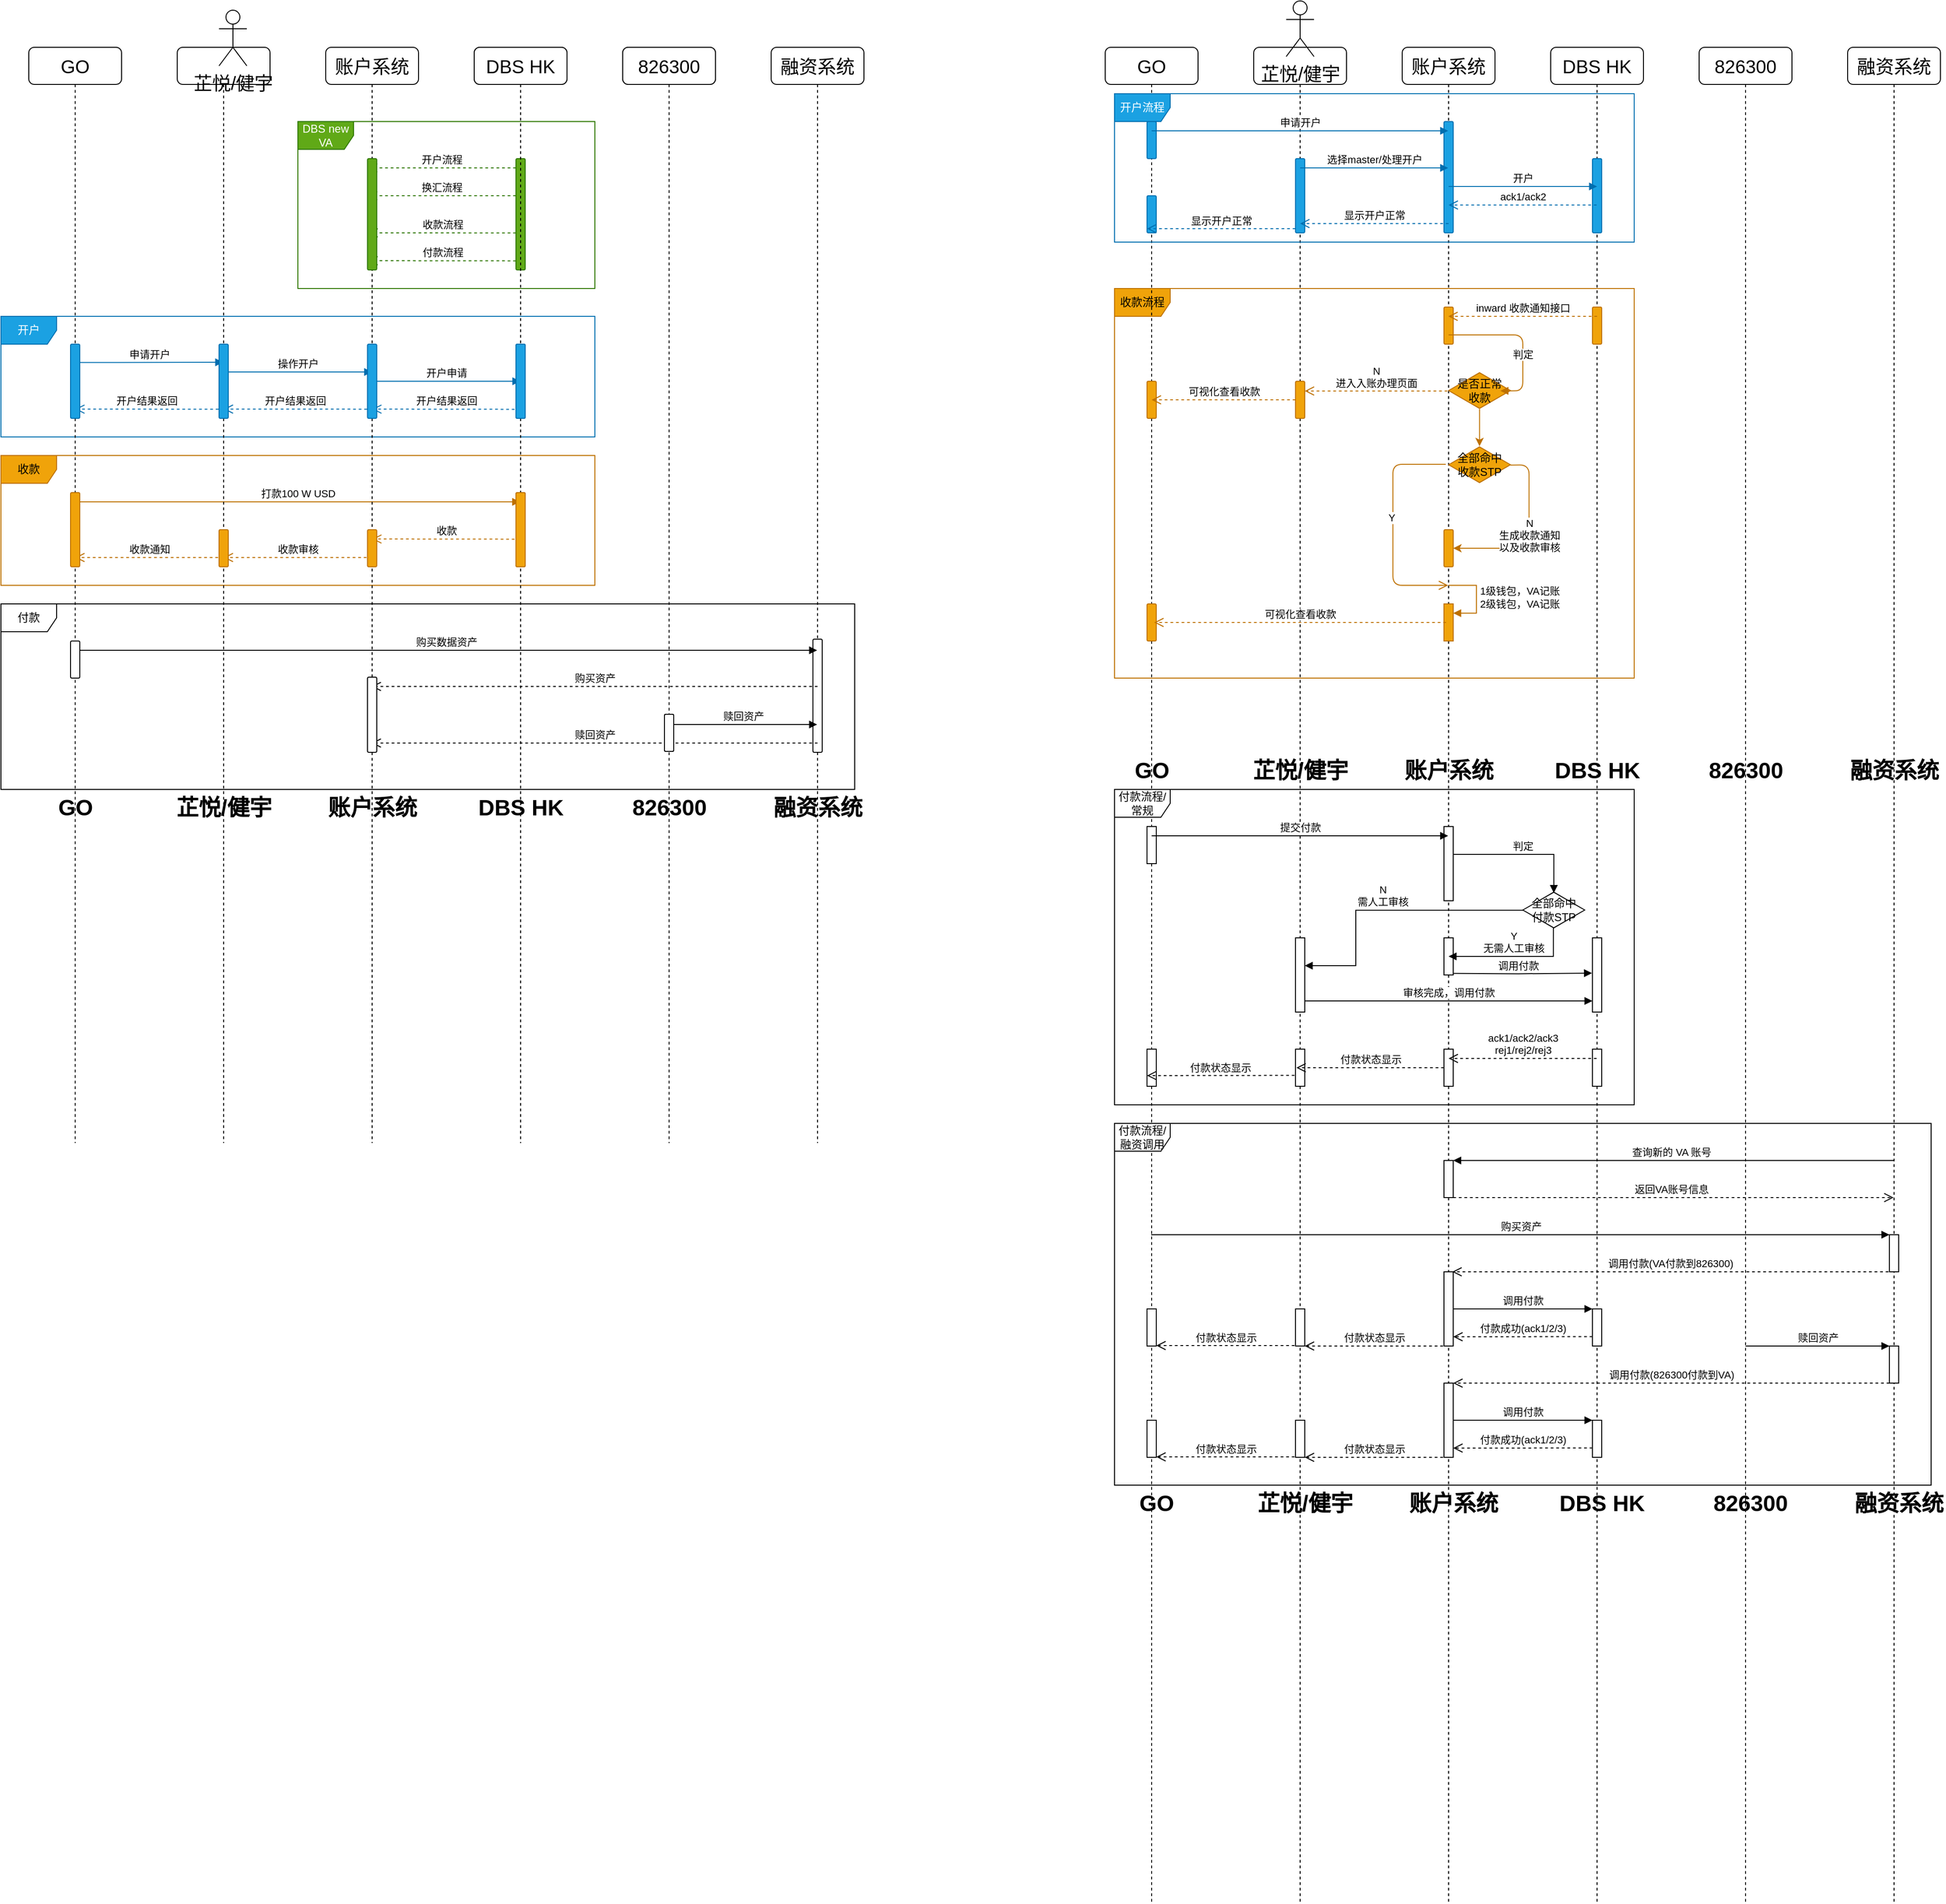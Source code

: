 <mxfile version="21.3.2" type="github">
  <diagram name="Page-1" id="2YBvvXClWsGukQMizWep">
    <mxGraphModel dx="1674" dy="808" grid="1" gridSize="10" guides="1" tooltips="1" connect="1" arrows="1" fold="1" page="1" pageScale="1" pageWidth="850" pageHeight="1100" math="0" shadow="0">
      <root>
        <mxCell id="0" />
        <mxCell id="1" parent="0" />
        <mxCell id="XJ6F1k_8K6ic9RC7Fvcj-152" value="收款流程" style="shape=umlFrame;whiteSpace=wrap;html=1;pointerEvents=0;rounded=1;fillColor=#f0a30a;fontColor=#000000;strokeColor=#BD7000;" parent="1" vertex="1">
          <mxGeometry x="1280" y="340" width="560" height="420" as="geometry" />
        </mxCell>
        <mxCell id="iCU8PE95by6Qg0S7l5G6-96" value="826300" style="shape=umlLifeline;perimeter=lifelinePerimeter;whiteSpace=wrap;html=1;container=1;dropTarget=0;collapsible=0;recursiveResize=0;outlineConnect=0;portConstraint=eastwest;newEdgeStyle={&quot;edgeStyle&quot;:&quot;elbowEdgeStyle&quot;,&quot;elbow&quot;:&quot;vertical&quot;,&quot;curved&quot;:0,&quot;rounded&quot;:0};fontSize=20;rounded=1;" parent="1" vertex="1">
          <mxGeometry x="750" y="80" width="100" height="1181.1" as="geometry" />
        </mxCell>
        <mxCell id="iCU8PE95by6Qg0S7l5G6-97" value="" style="html=1;points=[];perimeter=orthogonalPerimeter;outlineConnect=0;targetShapes=umlLifeline;portConstraint=eastwest;newEdgeStyle={&quot;edgeStyle&quot;:&quot;elbowEdgeStyle&quot;,&quot;elbow&quot;:&quot;vertical&quot;,&quot;curved&quot;:0,&quot;rounded&quot;:0};rounded=1;" parent="iCU8PE95by6Qg0S7l5G6-96" vertex="1">
          <mxGeometry x="45" y="719" width="10" height="40" as="geometry" />
        </mxCell>
        <mxCell id="iCU8PE95by6Qg0S7l5G6-9" value="DBS new VA" style="shape=umlFrame;whiteSpace=wrap;html=1;pointerEvents=0;fillColor=#60a917;strokeColor=#2D7600;fontColor=#ffffff;rounded=1;" parent="1" vertex="1">
          <mxGeometry x="400" y="160" width="320" height="180" as="geometry" />
        </mxCell>
        <mxCell id="iCU8PE95by6Qg0S7l5G6-10" value="" style="html=1;points=[];perimeter=orthogonalPerimeter;outlineConnect=0;targetShapes=umlLifeline;portConstraint=eastwest;newEdgeStyle={&quot;edgeStyle&quot;:&quot;elbowEdgeStyle&quot;,&quot;elbow&quot;:&quot;vertical&quot;,&quot;curved&quot;:0,&quot;rounded&quot;:0};fillColor=#60a917;strokeColor=#2D7600;fontColor=#ffffff;rounded=1;" parent="1" vertex="1">
          <mxGeometry x="635" y="200" width="10" height="120" as="geometry" />
        </mxCell>
        <mxCell id="iCU8PE95by6Qg0S7l5G6-12" value="开户流程" style="html=1;verticalAlign=bottom;endArrow=open;dashed=1;endSize=8;edgeStyle=elbowEdgeStyle;elbow=vertical;curved=0;rounded=1;fillColor=#60a917;strokeColor=#2D7600;" parent="1" edge="1">
          <mxGeometry x="0.003" relative="1" as="geometry">
            <mxPoint x="635.0" y="210.005" as="sourcePoint" />
            <mxPoint x="475.5" y="210.1" as="targetPoint" />
            <mxPoint as="offset" />
          </mxGeometry>
        </mxCell>
        <mxCell id="iCU8PE95by6Qg0S7l5G6-13" value="收款流程" style="html=1;verticalAlign=bottom;endArrow=open;dashed=1;endSize=8;edgeStyle=elbowEdgeStyle;elbow=vertical;curved=0;rounded=1;fillColor=#60a917;strokeColor=#2D7600;" parent="1" edge="1">
          <mxGeometry x="-0.002" relative="1" as="geometry">
            <mxPoint x="635" y="280.1" as="sourcePoint" />
            <mxPoint x="476" y="280.1" as="targetPoint" />
            <mxPoint as="offset" />
          </mxGeometry>
        </mxCell>
        <mxCell id="iCU8PE95by6Qg0S7l5G6-14" value="付款流程" style="html=1;verticalAlign=bottom;endArrow=open;dashed=1;endSize=8;edgeStyle=elbowEdgeStyle;elbow=vertical;curved=0;rounded=1;fillColor=#60a917;strokeColor=#2D7600;" parent="1" edge="1">
          <mxGeometry x="-0.002" relative="1" as="geometry">
            <mxPoint x="635" y="310.2" as="sourcePoint" />
            <mxPoint x="476" y="310.2" as="targetPoint" />
            <mxPoint as="offset" />
          </mxGeometry>
        </mxCell>
        <mxCell id="iCU8PE95by6Qg0S7l5G6-16" value="换汇流程" style="html=1;verticalAlign=bottom;endArrow=open;dashed=1;endSize=8;edgeStyle=elbowEdgeStyle;elbow=vertical;curved=0;rounded=1;fillColor=#60a917;strokeColor=#2D7600;" parent="1" edge="1">
          <mxGeometry x="0.001" relative="1" as="geometry">
            <mxPoint x="635.0" y="240.005" as="sourcePoint" />
            <mxPoint x="475.5" y="240.1" as="targetPoint" />
            <mxPoint as="offset" />
          </mxGeometry>
        </mxCell>
        <mxCell id="iCU8PE95by6Qg0S7l5G6-22" value="申请开户" style="html=1;verticalAlign=bottom;endArrow=block;edgeStyle=elbowEdgeStyle;elbow=vertical;curved=0;rounded=1;fillColor=#1ba1e2;strokeColor=#006EAF;" parent="1" edge="1">
          <mxGeometry x="0.002" width="80" relative="1" as="geometry">
            <mxPoint x="160" y="419.81" as="sourcePoint" />
            <mxPoint x="319.5" y="419.556" as="targetPoint" />
            <mxPoint as="offset" />
          </mxGeometry>
        </mxCell>
        <mxCell id="iCU8PE95by6Qg0S7l5G6-23" value="操作开户" style="html=1;verticalAlign=bottom;endArrow=block;edgeStyle=elbowEdgeStyle;elbow=vertical;curved=0;rounded=1;fillColor=#1ba1e2;strokeColor=#006EAF;" parent="1" edge="1">
          <mxGeometry width="80" relative="1" as="geometry">
            <mxPoint x="320" y="430" as="sourcePoint" />
            <mxPoint x="480" y="430" as="targetPoint" />
          </mxGeometry>
        </mxCell>
        <mxCell id="iCU8PE95by6Qg0S7l5G6-26" value="开户申请" style="html=1;verticalAlign=bottom;endArrow=block;edgeStyle=elbowEdgeStyle;elbow=vertical;curved=0;rounded=1;fillColor=#1ba1e2;strokeColor=#006EAF;" parent="1" edge="1">
          <mxGeometry width="80" relative="1" as="geometry">
            <mxPoint x="480.25" y="440" as="sourcePoint" />
            <mxPoint x="639.75" y="440" as="targetPoint" />
          </mxGeometry>
        </mxCell>
        <mxCell id="iCU8PE95by6Qg0S7l5G6-27" value="开户结果返回" style="html=1;verticalAlign=bottom;endArrow=open;dashed=1;endSize=8;edgeStyle=elbowEdgeStyle;elbow=vertical;curved=0;rounded=1;fillColor=#1ba1e2;strokeColor=#006EAF;" parent="1" edge="1">
          <mxGeometry x="0.001" relative="1" as="geometry">
            <mxPoint x="639.5" y="470.222" as="sourcePoint" />
            <mxPoint x="480" y="470" as="targetPoint" />
            <mxPoint as="offset" />
          </mxGeometry>
        </mxCell>
        <mxCell id="iCU8PE95by6Qg0S7l5G6-28" value="开户结果返回" style="html=1;verticalAlign=bottom;endArrow=open;dashed=1;endSize=8;edgeStyle=elbowEdgeStyle;elbow=vertical;curved=0;rounded=1;fillColor=#1ba1e2;strokeColor=#006EAF;" parent="1" edge="1">
          <mxGeometry x="-0.001" relative="1" as="geometry">
            <mxPoint x="474.5" y="470.07" as="sourcePoint" />
            <mxPoint x="320.035" y="470.186" as="targetPoint" />
            <mxPoint as="offset" />
          </mxGeometry>
        </mxCell>
        <mxCell id="iCU8PE95by6Qg0S7l5G6-29" value="开户结果返回" style="html=1;verticalAlign=bottom;endArrow=open;dashed=1;endSize=8;edgeStyle=elbowEdgeStyle;elbow=vertical;curved=0;rounded=1;fillColor=#1ba1e2;strokeColor=#006EAF;" parent="1" edge="1">
          <mxGeometry x="-0.001" relative="1" as="geometry">
            <mxPoint x="314.5" y="470.12" as="sourcePoint" />
            <mxPoint x="160" y="470.05" as="targetPoint" />
            <mxPoint as="offset" />
          </mxGeometry>
        </mxCell>
        <mxCell id="iCU8PE95by6Qg0S7l5G6-37" value="GO" style="text;strokeColor=none;fillColor=none;html=1;fontSize=24;fontStyle=1;verticalAlign=middle;align=center;rounded=1;" parent="1" vertex="1">
          <mxGeometry x="110" y="880" width="100" height="40" as="geometry" />
        </mxCell>
        <mxCell id="iCU8PE95by6Qg0S7l5G6-38" value="芷悦/健宇" style="text;strokeColor=none;fillColor=none;html=1;fontSize=24;fontStyle=1;verticalAlign=middle;align=center;rounded=1;" parent="1" vertex="1">
          <mxGeometry x="270" y="880" width="100" height="40" as="geometry" />
        </mxCell>
        <mxCell id="iCU8PE95by6Qg0S7l5G6-39" value="账户系统" style="text;strokeColor=none;fillColor=none;html=1;fontSize=24;fontStyle=1;verticalAlign=middle;align=center;rounded=1;" parent="1" vertex="1">
          <mxGeometry x="430" y="880" width="100" height="40" as="geometry" />
        </mxCell>
        <mxCell id="iCU8PE95by6Qg0S7l5G6-40" value="DBS HK" style="text;strokeColor=none;fillColor=none;html=1;fontSize=24;fontStyle=1;verticalAlign=middle;align=center;rounded=1;" parent="1" vertex="1">
          <mxGeometry x="590" y="880" width="100" height="40" as="geometry" />
        </mxCell>
        <mxCell id="iCU8PE95by6Qg0S7l5G6-41" value="826300" style="text;strokeColor=none;fillColor=none;html=1;fontSize=24;fontStyle=1;verticalAlign=middle;align=center;rounded=1;" parent="1" vertex="1">
          <mxGeometry x="750" y="880" width="100" height="40" as="geometry" />
        </mxCell>
        <mxCell id="iCU8PE95by6Qg0S7l5G6-48" value="打款100 W USD" style="html=1;verticalAlign=bottom;endArrow=block;edgeStyle=elbowEdgeStyle;elbow=vertical;curved=0;rounded=1;fillColor=#f0a30a;strokeColor=#BD7000;" parent="1" edge="1">
          <mxGeometry width="80" relative="1" as="geometry">
            <mxPoint x="160" y="570" as="sourcePoint" />
            <mxPoint x="639.5" y="570.222" as="targetPoint" />
          </mxGeometry>
        </mxCell>
        <mxCell id="iCU8PE95by6Qg0S7l5G6-50" value="收款" style="html=1;verticalAlign=bottom;endArrow=open;dashed=1;endSize=8;edgeStyle=elbowEdgeStyle;elbow=vertical;curved=0;rounded=1;fillColor=#f0a30a;strokeColor=#BD7000;" parent="1" edge="1">
          <mxGeometry relative="1" as="geometry">
            <mxPoint x="639.5" y="610.222" as="sourcePoint" />
            <mxPoint x="480" y="610" as="targetPoint" />
          </mxGeometry>
        </mxCell>
        <mxCell id="iCU8PE95by6Qg0S7l5G6-52" value="收款审核" style="html=1;verticalAlign=bottom;endArrow=open;dashed=1;endSize=8;edgeStyle=elbowEdgeStyle;elbow=vertical;curved=0;rounded=1;fillColor=#f0a30a;strokeColor=#BD7000;" parent="1" edge="1">
          <mxGeometry relative="1" as="geometry">
            <mxPoint x="480" y="630" as="sourcePoint" />
            <mxPoint x="320" y="630" as="targetPoint" />
          </mxGeometry>
        </mxCell>
        <mxCell id="iCU8PE95by6Qg0S7l5G6-53" value="收款通知" style="html=1;verticalAlign=bottom;endArrow=open;dashed=1;endSize=8;edgeStyle=elbowEdgeStyle;elbow=vertical;curved=0;rounded=1;fillColor=#f0a30a;strokeColor=#BD7000;" parent="1" edge="1">
          <mxGeometry relative="1" as="geometry">
            <mxPoint x="320" y="630" as="sourcePoint" />
            <mxPoint x="160" y="630" as="targetPoint" />
          </mxGeometry>
        </mxCell>
        <mxCell id="iCU8PE95by6Qg0S7l5G6-57" value="融资系统" style="shape=umlLifeline;perimeter=lifelinePerimeter;whiteSpace=wrap;html=1;container=1;dropTarget=0;collapsible=0;recursiveResize=0;outlineConnect=0;portConstraint=eastwest;newEdgeStyle={&quot;edgeStyle&quot;:&quot;elbowEdgeStyle&quot;,&quot;elbow&quot;:&quot;vertical&quot;,&quot;curved&quot;:0,&quot;rounded&quot;:0};fontSize=20;rounded=1;" parent="1" vertex="1">
          <mxGeometry x="910" y="80" width="100" height="1181.1" as="geometry" />
        </mxCell>
        <mxCell id="iCU8PE95by6Qg0S7l5G6-59" value="" style="html=1;points=[];perimeter=orthogonalPerimeter;outlineConnect=0;targetShapes=umlLifeline;portConstraint=eastwest;newEdgeStyle={&quot;edgeStyle&quot;:&quot;elbowEdgeStyle&quot;,&quot;elbow&quot;:&quot;vertical&quot;,&quot;curved&quot;:0,&quot;rounded&quot;:0};rounded=1;" parent="iCU8PE95by6Qg0S7l5G6-57" vertex="1">
          <mxGeometry x="45" y="638" width="10" height="122" as="geometry" />
        </mxCell>
        <mxCell id="iCU8PE95by6Qg0S7l5G6-58" value="融资系统" style="text;strokeColor=none;fillColor=none;html=1;fontSize=24;fontStyle=1;verticalAlign=middle;align=center;rounded=1;" parent="1" vertex="1">
          <mxGeometry x="910" y="880" width="100" height="40" as="geometry" />
        </mxCell>
        <mxCell id="iCU8PE95by6Qg0S7l5G6-60" value="购买资产" style="html=1;verticalAlign=bottom;endArrow=open;dashed=1;endSize=8;edgeStyle=elbowEdgeStyle;elbow=vertical;curved=0;rounded=1;" parent="1" edge="1">
          <mxGeometry relative="1" as="geometry">
            <mxPoint x="960" y="769" as="sourcePoint" />
            <mxPoint x="479.389" y="769.222" as="targetPoint" />
          </mxGeometry>
        </mxCell>
        <mxCell id="iCU8PE95by6Qg0S7l5G6-64" value="购买数据资产" style="html=1;verticalAlign=bottom;endArrow=block;edgeStyle=elbowEdgeStyle;elbow=vertical;curved=0;rounded=1;" parent="1" edge="1">
          <mxGeometry width="80" relative="1" as="geometry">
            <mxPoint x="160" y="730" as="sourcePoint" />
            <mxPoint x="959.5" y="730.222" as="targetPoint" />
          </mxGeometry>
        </mxCell>
        <mxCell id="iCU8PE95by6Qg0S7l5G6-67" value="赎回资产" style="html=1;verticalAlign=bottom;endArrow=block;edgeStyle=elbowEdgeStyle;elbow=vertical;curved=0;rounded=1;" parent="1" edge="1">
          <mxGeometry width="80" relative="1" as="geometry">
            <mxPoint x="800" y="810" as="sourcePoint" />
            <mxPoint x="959.5" y="810.222" as="targetPoint" />
          </mxGeometry>
        </mxCell>
        <mxCell id="iCU8PE95by6Qg0S7l5G6-70" value="赎回资产" style="html=1;verticalAlign=bottom;endArrow=open;dashed=1;endSize=8;edgeStyle=elbowEdgeStyle;elbow=vertical;curved=0;rounded=1;" parent="1" edge="1">
          <mxGeometry relative="1" as="geometry">
            <mxPoint x="960" y="830" as="sourcePoint" />
            <mxPoint x="479.389" y="830.222" as="targetPoint" />
          </mxGeometry>
        </mxCell>
        <mxCell id="iCU8PE95by6Qg0S7l5G6-71" value="开户" style="shape=umlFrame;whiteSpace=wrap;html=1;pointerEvents=0;fillColor=#1ba1e2;strokeColor=#006EAF;fontColor=#ffffff;rounded=1;" parent="1" vertex="1">
          <mxGeometry x="80" y="370" width="640" height="130" as="geometry" />
        </mxCell>
        <mxCell id="iCU8PE95by6Qg0S7l5G6-73" value="收款" style="shape=umlFrame;whiteSpace=wrap;html=1;pointerEvents=0;fillColor=#f0a30a;strokeColor=#BD7000;fontColor=#000000;rounded=1;" parent="1" vertex="1">
          <mxGeometry x="80" y="520" width="640" height="140" as="geometry" />
        </mxCell>
        <mxCell id="iCU8PE95by6Qg0S7l5G6-74" value="付款" style="shape=umlFrame;whiteSpace=wrap;html=1;pointerEvents=0;rounded=1;" parent="1" vertex="1">
          <mxGeometry x="80" y="680" width="920" height="200" as="geometry" />
        </mxCell>
        <mxCell id="iCU8PE95by6Qg0S7l5G6-79" value="GO" style="shape=umlLifeline;perimeter=lifelinePerimeter;whiteSpace=wrap;html=1;container=1;dropTarget=0;collapsible=0;recursiveResize=0;outlineConnect=0;portConstraint=eastwest;newEdgeStyle={&quot;edgeStyle&quot;:&quot;elbowEdgeStyle&quot;,&quot;elbow&quot;:&quot;vertical&quot;,&quot;curved&quot;:0,&quot;rounded&quot;:0};fontSize=20;rounded=1;" parent="1" vertex="1">
          <mxGeometry x="110" y="80" width="100" height="1181.1" as="geometry" />
        </mxCell>
        <mxCell id="iCU8PE95by6Qg0S7l5G6-80" value="" style="html=1;points=[];perimeter=orthogonalPerimeter;outlineConnect=0;targetShapes=umlLifeline;portConstraint=eastwest;newEdgeStyle={&quot;edgeStyle&quot;:&quot;elbowEdgeStyle&quot;,&quot;elbow&quot;:&quot;vertical&quot;,&quot;curved&quot;:0,&quot;rounded&quot;:0};fillColor=#1ba1e2;fontColor=#ffffff;strokeColor=#006EAF;rounded=1;" parent="iCU8PE95by6Qg0S7l5G6-79" vertex="1">
          <mxGeometry x="45" y="320" width="10" height="80" as="geometry" />
        </mxCell>
        <mxCell id="iCU8PE95by6Qg0S7l5G6-81" value="" style="html=1;points=[];perimeter=orthogonalPerimeter;outlineConnect=0;targetShapes=umlLifeline;portConstraint=eastwest;newEdgeStyle={&quot;edgeStyle&quot;:&quot;elbowEdgeStyle&quot;,&quot;elbow&quot;:&quot;vertical&quot;,&quot;curved&quot;:0,&quot;rounded&quot;:0};fillColor=#f0a30a;fontColor=#000000;strokeColor=#BD7000;rounded=1;" parent="iCU8PE95by6Qg0S7l5G6-79" vertex="1">
          <mxGeometry x="45" y="480" width="10" height="80" as="geometry" />
        </mxCell>
        <mxCell id="iCU8PE95by6Qg0S7l5G6-82" value="" style="html=1;points=[];perimeter=orthogonalPerimeter;outlineConnect=0;targetShapes=umlLifeline;portConstraint=eastwest;newEdgeStyle={&quot;edgeStyle&quot;:&quot;elbowEdgeStyle&quot;,&quot;elbow&quot;:&quot;vertical&quot;,&quot;curved&quot;:0,&quot;rounded&quot;:0};rounded=1;" parent="iCU8PE95by6Qg0S7l5G6-79" vertex="1">
          <mxGeometry x="45" y="640" width="10" height="40" as="geometry" />
        </mxCell>
        <mxCell id="iCU8PE95by6Qg0S7l5G6-83" value="" style="shape=umlLifeline;perimeter=lifelinePerimeter;whiteSpace=wrap;html=1;container=1;dropTarget=0;collapsible=0;recursiveResize=0;outlineConnect=0;portConstraint=eastwest;newEdgeStyle={&quot;edgeStyle&quot;:&quot;elbowEdgeStyle&quot;,&quot;elbow&quot;:&quot;vertical&quot;,&quot;curved&quot;:0,&quot;rounded&quot;:0};fontSize=20;rounded=1;" parent="1" vertex="1">
          <mxGeometry x="270" y="80" width="100" height="1181.1" as="geometry" />
        </mxCell>
        <mxCell id="iCU8PE95by6Qg0S7l5G6-84" value="" style="html=1;points=[];perimeter=orthogonalPerimeter;outlineConnect=0;targetShapes=umlLifeline;portConstraint=eastwest;newEdgeStyle={&quot;edgeStyle&quot;:&quot;elbowEdgeStyle&quot;,&quot;elbow&quot;:&quot;vertical&quot;,&quot;curved&quot;:0,&quot;rounded&quot;:0};fillColor=#1ba1e2;fontColor=#ffffff;strokeColor=#006EAF;rounded=1;" parent="iCU8PE95by6Qg0S7l5G6-83" vertex="1">
          <mxGeometry x="45" y="320" width="10" height="80" as="geometry" />
        </mxCell>
        <mxCell id="iCU8PE95by6Qg0S7l5G6-85" value="" style="html=1;points=[];perimeter=orthogonalPerimeter;outlineConnect=0;targetShapes=umlLifeline;portConstraint=eastwest;newEdgeStyle={&quot;edgeStyle&quot;:&quot;elbowEdgeStyle&quot;,&quot;elbow&quot;:&quot;vertical&quot;,&quot;curved&quot;:0,&quot;rounded&quot;:0};fillColor=#f0a30a;fontColor=#000000;strokeColor=#BD7000;rounded=1;" parent="iCU8PE95by6Qg0S7l5G6-83" vertex="1">
          <mxGeometry x="45" y="520" width="10" height="40" as="geometry" />
        </mxCell>
        <mxCell id="iCU8PE95by6Qg0S7l5G6-86" value="账户系统" style="shape=umlLifeline;perimeter=lifelinePerimeter;whiteSpace=wrap;html=1;container=1;dropTarget=0;collapsible=0;recursiveResize=0;outlineConnect=0;portConstraint=eastwest;newEdgeStyle={&quot;edgeStyle&quot;:&quot;elbowEdgeStyle&quot;,&quot;elbow&quot;:&quot;vertical&quot;,&quot;curved&quot;:0,&quot;rounded&quot;:0};fontSize=20;rounded=1;" parent="1" vertex="1">
          <mxGeometry x="430" y="80" width="100" height="1181.1" as="geometry" />
        </mxCell>
        <mxCell id="iCU8PE95by6Qg0S7l5G6-87" value="" style="html=1;points=[];perimeter=orthogonalPerimeter;outlineConnect=0;targetShapes=umlLifeline;portConstraint=eastwest;newEdgeStyle={&quot;edgeStyle&quot;:&quot;elbowEdgeStyle&quot;,&quot;elbow&quot;:&quot;vertical&quot;,&quot;curved&quot;:0,&quot;rounded&quot;:0};fillColor=#60a917;strokeColor=#2D7600;fontColor=#ffffff;rounded=1;" parent="iCU8PE95by6Qg0S7l5G6-86" vertex="1">
          <mxGeometry x="45" y="120" width="10" height="120" as="geometry" />
        </mxCell>
        <mxCell id="iCU8PE95by6Qg0S7l5G6-88" value="" style="html=1;points=[];perimeter=orthogonalPerimeter;outlineConnect=0;targetShapes=umlLifeline;portConstraint=eastwest;newEdgeStyle={&quot;edgeStyle&quot;:&quot;elbowEdgeStyle&quot;,&quot;elbow&quot;:&quot;vertical&quot;,&quot;curved&quot;:0,&quot;rounded&quot;:0};fillColor=#1ba1e2;fontColor=#ffffff;strokeColor=#006EAF;rounded=1;" parent="iCU8PE95by6Qg0S7l5G6-86" vertex="1">
          <mxGeometry x="45" y="320" width="10" height="80" as="geometry" />
        </mxCell>
        <mxCell id="iCU8PE95by6Qg0S7l5G6-89" value="" style="html=1;points=[];perimeter=orthogonalPerimeter;outlineConnect=0;targetShapes=umlLifeline;portConstraint=eastwest;newEdgeStyle={&quot;edgeStyle&quot;:&quot;elbowEdgeStyle&quot;,&quot;elbow&quot;:&quot;vertical&quot;,&quot;curved&quot;:0,&quot;rounded&quot;:0};fillColor=#f0a30a;fontColor=#000000;strokeColor=#BD7000;rounded=1;" parent="iCU8PE95by6Qg0S7l5G6-86" vertex="1">
          <mxGeometry x="45" y="520" width="10" height="40" as="geometry" />
        </mxCell>
        <mxCell id="iCU8PE95by6Qg0S7l5G6-90" value="" style="html=1;points=[];perimeter=orthogonalPerimeter;outlineConnect=0;targetShapes=umlLifeline;portConstraint=eastwest;newEdgeStyle={&quot;edgeStyle&quot;:&quot;elbowEdgeStyle&quot;,&quot;elbow&quot;:&quot;vertical&quot;,&quot;curved&quot;:0,&quot;rounded&quot;:0};rounded=1;" parent="iCU8PE95by6Qg0S7l5G6-86" vertex="1">
          <mxGeometry x="45" y="679" width="10" height="81" as="geometry" />
        </mxCell>
        <mxCell id="iCU8PE95by6Qg0S7l5G6-91" value="DBS HK" style="shape=umlLifeline;perimeter=lifelinePerimeter;whiteSpace=wrap;html=1;container=1;dropTarget=0;collapsible=0;recursiveResize=0;outlineConnect=0;portConstraint=eastwest;newEdgeStyle={&quot;edgeStyle&quot;:&quot;elbowEdgeStyle&quot;,&quot;elbow&quot;:&quot;vertical&quot;,&quot;curved&quot;:0,&quot;rounded&quot;:0};fontSize=20;rounded=1;" parent="1" vertex="1">
          <mxGeometry x="590" y="80" width="100" height="1181.1" as="geometry" />
        </mxCell>
        <mxCell id="iCU8PE95by6Qg0S7l5G6-92" value="" style="html=1;points=[];perimeter=orthogonalPerimeter;outlineConnect=0;targetShapes=umlLifeline;portConstraint=eastwest;newEdgeStyle={&quot;edgeStyle&quot;:&quot;elbowEdgeStyle&quot;,&quot;elbow&quot;:&quot;vertical&quot;,&quot;curved&quot;:0,&quot;rounded&quot;:0};fillColor=#1ba1e2;fontColor=#ffffff;strokeColor=#006EAF;rounded=1;" parent="iCU8PE95by6Qg0S7l5G6-91" vertex="1">
          <mxGeometry x="45" y="320" width="10" height="80" as="geometry" />
        </mxCell>
        <mxCell id="iCU8PE95by6Qg0S7l5G6-93" value="" style="html=1;points=[];perimeter=orthogonalPerimeter;outlineConnect=0;targetShapes=umlLifeline;portConstraint=eastwest;newEdgeStyle={&quot;edgeStyle&quot;:&quot;elbowEdgeStyle&quot;,&quot;elbow&quot;:&quot;vertical&quot;,&quot;curved&quot;:0,&quot;rounded&quot;:0};fillColor=#f0a30a;fontColor=#000000;strokeColor=#BD7000;rounded=1;" parent="iCU8PE95by6Qg0S7l5G6-91" vertex="1">
          <mxGeometry x="45" y="480" width="10" height="80" as="geometry" />
        </mxCell>
        <mxCell id="iCU8PE95by6Qg0S7l5G6-94" value="826300" style="shape=umlLifeline;perimeter=lifelinePerimeter;whiteSpace=wrap;html=1;container=1;dropTarget=0;collapsible=0;recursiveResize=0;outlineConnect=0;portConstraint=eastwest;newEdgeStyle={&quot;edgeStyle&quot;:&quot;elbowEdgeStyle&quot;,&quot;elbow&quot;:&quot;vertical&quot;,&quot;curved&quot;:0,&quot;rounded&quot;:0};fontSize=20;rounded=1;" parent="1" vertex="1">
          <mxGeometry x="750" y="80" width="100" height="1181.1" as="geometry" />
        </mxCell>
        <mxCell id="iCU8PE95by6Qg0S7l5G6-95" value="" style="html=1;points=[];perimeter=orthogonalPerimeter;outlineConnect=0;targetShapes=umlLifeline;portConstraint=eastwest;newEdgeStyle={&quot;edgeStyle&quot;:&quot;elbowEdgeStyle&quot;,&quot;elbow&quot;:&quot;vertical&quot;,&quot;curved&quot;:0,&quot;rounded&quot;:0};rounded=1;" parent="iCU8PE95by6Qg0S7l5G6-94" vertex="1">
          <mxGeometry x="45" y="719" width="10" height="40" as="geometry" />
        </mxCell>
        <mxCell id="iCU8PE95by6Qg0S7l5G6-98" value="DBS HK" style="shape=umlLifeline;perimeter=lifelinePerimeter;whiteSpace=wrap;html=1;container=1;dropTarget=0;collapsible=0;recursiveResize=0;outlineConnect=0;portConstraint=eastwest;newEdgeStyle={&quot;edgeStyle&quot;:&quot;elbowEdgeStyle&quot;,&quot;elbow&quot;:&quot;vertical&quot;,&quot;curved&quot;:0,&quot;rounded&quot;:0};fontSize=20;rounded=1;" parent="1" vertex="1">
          <mxGeometry x="590" y="80" width="100" height="1181.1" as="geometry" />
        </mxCell>
        <mxCell id="iCU8PE95by6Qg0S7l5G6-99" value="" style="html=1;points=[];perimeter=orthogonalPerimeter;outlineConnect=0;targetShapes=umlLifeline;portConstraint=eastwest;newEdgeStyle={&quot;edgeStyle&quot;:&quot;elbowEdgeStyle&quot;,&quot;elbow&quot;:&quot;vertical&quot;,&quot;curved&quot;:0,&quot;rounded&quot;:0};fillColor=#1ba1e2;fontColor=#ffffff;strokeColor=#006EAF;rounded=1;" parent="iCU8PE95by6Qg0S7l5G6-98" vertex="1">
          <mxGeometry x="45" y="320" width="10" height="80" as="geometry" />
        </mxCell>
        <mxCell id="iCU8PE95by6Qg0S7l5G6-100" value="" style="html=1;points=[];perimeter=orthogonalPerimeter;outlineConnect=0;targetShapes=umlLifeline;portConstraint=eastwest;newEdgeStyle={&quot;edgeStyle&quot;:&quot;elbowEdgeStyle&quot;,&quot;elbow&quot;:&quot;vertical&quot;,&quot;curved&quot;:0,&quot;rounded&quot;:0};fillColor=#f0a30a;fontColor=#000000;strokeColor=#BD7000;rounded=1;" parent="iCU8PE95by6Qg0S7l5G6-98" vertex="1">
          <mxGeometry x="45" y="480" width="10" height="80" as="geometry" />
        </mxCell>
        <mxCell id="XJ6F1k_8K6ic9RC7Fvcj-105" value="融资系统" style="shape=umlLifeline;perimeter=lifelinePerimeter;whiteSpace=wrap;html=1;container=1;dropTarget=0;collapsible=0;recursiveResize=0;outlineConnect=0;portConstraint=eastwest;newEdgeStyle={&quot;edgeStyle&quot;:&quot;elbowEdgeStyle&quot;,&quot;elbow&quot;:&quot;vertical&quot;,&quot;curved&quot;:0,&quot;rounded&quot;:0};fontSize=20;rounded=1;" parent="1" vertex="1">
          <mxGeometry x="2070" y="80" width="100" height="2000" as="geometry" />
        </mxCell>
        <mxCell id="XJ6F1k_8K6ic9RC7Fvcj-107" value="GO" style="shape=umlLifeline;perimeter=lifelinePerimeter;whiteSpace=wrap;html=1;container=1;dropTarget=0;collapsible=0;recursiveResize=0;outlineConnect=0;portConstraint=eastwest;newEdgeStyle={&quot;edgeStyle&quot;:&quot;elbowEdgeStyle&quot;,&quot;elbow&quot;:&quot;vertical&quot;,&quot;curved&quot;:0,&quot;rounded&quot;:0};fontSize=20;rounded=1;" parent="1" vertex="1">
          <mxGeometry x="1270" y="80" width="100" height="2000" as="geometry" />
        </mxCell>
        <mxCell id="XJ6F1k_8K6ic9RC7Fvcj-145" value="" style="html=1;points=[];perimeter=orthogonalPerimeter;outlineConnect=0;targetShapes=umlLifeline;portConstraint=eastwest;newEdgeStyle={&quot;edgeStyle&quot;:&quot;elbowEdgeStyle&quot;,&quot;elbow&quot;:&quot;vertical&quot;,&quot;curved&quot;:0,&quot;rounded&quot;:0};rounded=1;fillColor=#f0a30a;fontColor=#000000;strokeColor=#BD7000;" parent="XJ6F1k_8K6ic9RC7Fvcj-107" vertex="1">
          <mxGeometry x="45" y="360" width="10" height="40" as="geometry" />
        </mxCell>
        <mxCell id="XJ6F1k_8K6ic9RC7Fvcj-154" value="" style="html=1;points=[];perimeter=orthogonalPerimeter;outlineConnect=0;targetShapes=umlLifeline;portConstraint=eastwest;newEdgeStyle={&quot;edgeStyle&quot;:&quot;elbowEdgeStyle&quot;,&quot;elbow&quot;:&quot;vertical&quot;,&quot;curved&quot;:0,&quot;rounded&quot;:0};rounded=1;fillColor=#1ba1e2;fontColor=#ffffff;strokeColor=#006EAF;" parent="XJ6F1k_8K6ic9RC7Fvcj-107" vertex="1">
          <mxGeometry x="45" y="80" width="10" height="40" as="geometry" />
        </mxCell>
        <mxCell id="i6KkL1Z0L1pgr_k6maQS-6" value="" style="html=1;points=[];perimeter=orthogonalPerimeter;outlineConnect=0;targetShapes=umlLifeline;portConstraint=eastwest;newEdgeStyle={&quot;edgeStyle&quot;:&quot;elbowEdgeStyle&quot;,&quot;elbow&quot;:&quot;vertical&quot;,&quot;curved&quot;:0,&quot;rounded&quot;:0};rounded=1;fillColor=#f0a30a;fontColor=#000000;strokeColor=#BD7000;" parent="XJ6F1k_8K6ic9RC7Fvcj-107" vertex="1">
          <mxGeometry x="45" y="600" width="10" height="40" as="geometry" />
        </mxCell>
        <mxCell id="XJ6F1k_8K6ic9RC7Fvcj-111" value="" style="shape=umlLifeline;perimeter=lifelinePerimeter;whiteSpace=wrap;html=1;container=1;dropTarget=0;collapsible=0;recursiveResize=0;outlineConnect=0;portConstraint=eastwest;newEdgeStyle={&quot;edgeStyle&quot;:&quot;elbowEdgeStyle&quot;,&quot;elbow&quot;:&quot;vertical&quot;,&quot;curved&quot;:0,&quot;rounded&quot;:0};fontSize=20;rounded=1;" parent="1" vertex="1">
          <mxGeometry x="1430" y="80" width="100" height="2000" as="geometry" />
        </mxCell>
        <mxCell id="XJ6F1k_8K6ic9RC7Fvcj-143" value="" style="html=1;points=[];perimeter=orthogonalPerimeter;outlineConnect=0;targetShapes=umlLifeline;portConstraint=eastwest;newEdgeStyle={&quot;edgeStyle&quot;:&quot;elbowEdgeStyle&quot;,&quot;elbow&quot;:&quot;vertical&quot;,&quot;curved&quot;:0,&quot;rounded&quot;:0};rounded=1;fillColor=#f0a30a;fontColor=#000000;strokeColor=#BD7000;" parent="XJ6F1k_8K6ic9RC7Fvcj-111" vertex="1">
          <mxGeometry x="45" y="360" width="10" height="40" as="geometry" />
        </mxCell>
        <mxCell id="XJ6F1k_8K6ic9RC7Fvcj-156" value="" style="html=1;points=[];perimeter=orthogonalPerimeter;outlineConnect=0;targetShapes=umlLifeline;portConstraint=eastwest;newEdgeStyle={&quot;edgeStyle&quot;:&quot;elbowEdgeStyle&quot;,&quot;elbow&quot;:&quot;vertical&quot;,&quot;curved&quot;:0,&quot;rounded&quot;:0};rounded=1;fillColor=#1ba1e2;fontColor=#ffffff;strokeColor=#006EAF;" parent="XJ6F1k_8K6ic9RC7Fvcj-111" vertex="1">
          <mxGeometry x="45" y="120" width="10" height="80" as="geometry" />
        </mxCell>
        <mxCell id="WY4BYLjC5cGbK42QLBJb-12" value="" style="html=1;points=[];perimeter=orthogonalPerimeter;outlineConnect=0;targetShapes=umlLifeline;portConstraint=eastwest;newEdgeStyle={&quot;edgeStyle&quot;:&quot;elbowEdgeStyle&quot;,&quot;elbow&quot;:&quot;vertical&quot;,&quot;curved&quot;:0,&quot;rounded&quot;:0};" vertex="1" parent="XJ6F1k_8K6ic9RC7Fvcj-111">
          <mxGeometry x="45" y="1360" width="10" height="40" as="geometry" />
        </mxCell>
        <mxCell id="XJ6F1k_8K6ic9RC7Fvcj-114" value="账户系统" style="shape=umlLifeline;perimeter=lifelinePerimeter;whiteSpace=wrap;html=1;container=1;dropTarget=0;collapsible=0;recursiveResize=0;outlineConnect=0;portConstraint=eastwest;newEdgeStyle={&quot;edgeStyle&quot;:&quot;elbowEdgeStyle&quot;,&quot;elbow&quot;:&quot;vertical&quot;,&quot;curved&quot;:0,&quot;rounded&quot;:0};fontSize=20;rounded=1;" parent="1" vertex="1">
          <mxGeometry x="1590" y="80" width="100" height="2000" as="geometry" />
        </mxCell>
        <mxCell id="XJ6F1k_8K6ic9RC7Fvcj-132" value="" style="html=1;points=[];perimeter=orthogonalPerimeter;outlineConnect=0;targetShapes=umlLifeline;portConstraint=eastwest;newEdgeStyle={&quot;edgeStyle&quot;:&quot;elbowEdgeStyle&quot;,&quot;elbow&quot;:&quot;vertical&quot;,&quot;curved&quot;:0,&quot;rounded&quot;:0};rounded=1;fillColor=#f0a30a;fontColor=#000000;strokeColor=#BD7000;" parent="XJ6F1k_8K6ic9RC7Fvcj-114" vertex="1">
          <mxGeometry x="45" y="280" width="10" height="40" as="geometry" />
        </mxCell>
        <mxCell id="XJ6F1k_8K6ic9RC7Fvcj-138" value="" style="html=1;points=[];perimeter=orthogonalPerimeter;outlineConnect=0;targetShapes=umlLifeline;portConstraint=eastwest;newEdgeStyle={&quot;edgeStyle&quot;:&quot;elbowEdgeStyle&quot;,&quot;elbow&quot;:&quot;vertical&quot;,&quot;curved&quot;:0,&quot;rounded&quot;:0};rounded=1;fillColor=#f0a30a;fontColor=#000000;strokeColor=#BD7000;" parent="XJ6F1k_8K6ic9RC7Fvcj-114" vertex="1">
          <mxGeometry x="45" y="520" width="10" height="40" as="geometry" />
        </mxCell>
        <mxCell id="XJ6F1k_8K6ic9RC7Fvcj-155" value="" style="html=1;points=[];perimeter=orthogonalPerimeter;outlineConnect=0;targetShapes=umlLifeline;portConstraint=eastwest;newEdgeStyle={&quot;edgeStyle&quot;:&quot;elbowEdgeStyle&quot;,&quot;elbow&quot;:&quot;vertical&quot;,&quot;curved&quot;:0,&quot;rounded&quot;:0};rounded=1;fillColor=#1ba1e2;fontColor=#ffffff;strokeColor=#006EAF;" parent="XJ6F1k_8K6ic9RC7Fvcj-114" vertex="1">
          <mxGeometry x="45" y="80" width="10" height="120" as="geometry" />
        </mxCell>
        <mxCell id="i6KkL1Z0L1pgr_k6maQS-4" value="" style="html=1;points=[];perimeter=orthogonalPerimeter;outlineConnect=0;targetShapes=umlLifeline;portConstraint=eastwest;newEdgeStyle={&quot;edgeStyle&quot;:&quot;elbowEdgeStyle&quot;,&quot;elbow&quot;:&quot;vertical&quot;,&quot;curved&quot;:0,&quot;rounded&quot;:0};fillColor=#f0a30a;fontColor=#000000;strokeColor=#BD7000;" parent="XJ6F1k_8K6ic9RC7Fvcj-114" vertex="1">
          <mxGeometry x="45" y="600" width="10" height="40" as="geometry" />
        </mxCell>
        <mxCell id="i6KkL1Z0L1pgr_k6maQS-5" value="1级钱包，VA记账&lt;br&gt;2级钱包，VA记账" style="html=1;align=left;spacingLeft=2;endArrow=block;rounded=0;edgeStyle=orthogonalEdgeStyle;curved=0;rounded=0;fillColor=#f0a30a;strokeColor=#BD7000;" parent="XJ6F1k_8K6ic9RC7Fvcj-114" target="i6KkL1Z0L1pgr_k6maQS-4" edge="1">
          <mxGeometry x="0.012" relative="1" as="geometry">
            <mxPoint x="50" y="580" as="sourcePoint" />
            <Array as="points">
              <mxPoint x="80" y="610" />
            </Array>
            <mxPoint as="offset" />
          </mxGeometry>
        </mxCell>
        <mxCell id="XJ6F1k_8K6ic9RC7Fvcj-119" value="826300" style="shape=umlLifeline;perimeter=lifelinePerimeter;whiteSpace=wrap;html=1;container=1;dropTarget=0;collapsible=0;recursiveResize=0;outlineConnect=0;portConstraint=eastwest;newEdgeStyle={&quot;edgeStyle&quot;:&quot;elbowEdgeStyle&quot;,&quot;elbow&quot;:&quot;vertical&quot;,&quot;curved&quot;:0,&quot;rounded&quot;:0};fontSize=20;rounded=1;" parent="1" vertex="1">
          <mxGeometry x="1910" y="80" width="100" height="2000" as="geometry" />
        </mxCell>
        <mxCell id="XJ6F1k_8K6ic9RC7Fvcj-121" value="DBS HK" style="shape=umlLifeline;perimeter=lifelinePerimeter;whiteSpace=wrap;html=1;container=1;dropTarget=0;collapsible=0;recursiveResize=0;outlineConnect=0;portConstraint=eastwest;newEdgeStyle={&quot;edgeStyle&quot;:&quot;elbowEdgeStyle&quot;,&quot;elbow&quot;:&quot;vertical&quot;,&quot;curved&quot;:0,&quot;rounded&quot;:0};fontSize=20;rounded=1;" parent="1" vertex="1">
          <mxGeometry x="1750" y="80" width="100" height="2000" as="geometry" />
        </mxCell>
        <mxCell id="XJ6F1k_8K6ic9RC7Fvcj-131" value="" style="html=1;points=[];perimeter=orthogonalPerimeter;outlineConnect=0;targetShapes=umlLifeline;portConstraint=eastwest;newEdgeStyle={&quot;edgeStyle&quot;:&quot;elbowEdgeStyle&quot;,&quot;elbow&quot;:&quot;vertical&quot;,&quot;curved&quot;:0,&quot;rounded&quot;:0};rounded=1;fillColor=#f0a30a;fontColor=#000000;strokeColor=#BD7000;" parent="XJ6F1k_8K6ic9RC7Fvcj-121" vertex="1">
          <mxGeometry x="45" y="280" width="10" height="40" as="geometry" />
        </mxCell>
        <mxCell id="XJ6F1k_8K6ic9RC7Fvcj-161" value="" style="html=1;points=[];perimeter=orthogonalPerimeter;outlineConnect=0;targetShapes=umlLifeline;portConstraint=eastwest;newEdgeStyle={&quot;edgeStyle&quot;:&quot;elbowEdgeStyle&quot;,&quot;elbow&quot;:&quot;vertical&quot;,&quot;curved&quot;:0,&quot;rounded&quot;:0};rounded=1;fillColor=#1ba1e2;fontColor=#ffffff;strokeColor=#006EAF;" parent="XJ6F1k_8K6ic9RC7Fvcj-121" vertex="1">
          <mxGeometry x="45" y="120" width="10" height="80" as="geometry" />
        </mxCell>
        <mxCell id="i6KkL1Z0L1pgr_k6maQS-29" value="" style="html=1;points=[];perimeter=orthogonalPerimeter;outlineConnect=0;targetShapes=umlLifeline;portConstraint=eastwest;newEdgeStyle={&quot;edgeStyle&quot;:&quot;elbowEdgeStyle&quot;,&quot;elbow&quot;:&quot;vertical&quot;,&quot;curved&quot;:0,&quot;rounded&quot;:0};" parent="XJ6F1k_8K6ic9RC7Fvcj-121" vertex="1">
          <mxGeometry x="45" y="1080" width="10" height="40" as="geometry" />
        </mxCell>
        <mxCell id="WY4BYLjC5cGbK42QLBJb-20" value="" style="html=1;points=[];perimeter=orthogonalPerimeter;outlineConnect=0;targetShapes=umlLifeline;portConstraint=eastwest;newEdgeStyle={&quot;edgeStyle&quot;:&quot;elbowEdgeStyle&quot;,&quot;elbow&quot;:&quot;vertical&quot;,&quot;curved&quot;:0,&quot;rounded&quot;:0};" vertex="1" parent="XJ6F1k_8K6ic9RC7Fvcj-121">
          <mxGeometry x="-275" y="1480" width="10" height="40" as="geometry" />
        </mxCell>
        <mxCell id="WY4BYLjC5cGbK42QLBJb-21" value="" style="html=1;points=[];perimeter=orthogonalPerimeter;outlineConnect=0;targetShapes=umlLifeline;portConstraint=eastwest;newEdgeStyle={&quot;edgeStyle&quot;:&quot;elbowEdgeStyle&quot;,&quot;elbow&quot;:&quot;vertical&quot;,&quot;curved&quot;:0,&quot;rounded&quot;:0};" vertex="1" parent="XJ6F1k_8K6ic9RC7Fvcj-121">
          <mxGeometry x="45" y="1480" width="10" height="40" as="geometry" />
        </mxCell>
        <mxCell id="WY4BYLjC5cGbK42QLBJb-22" value="调用付款" style="html=1;verticalAlign=bottom;endArrow=block;edgeStyle=elbowEdgeStyle;elbow=vertical;curved=0;rounded=0;" edge="1" parent="XJ6F1k_8K6ic9RC7Fvcj-121" target="WY4BYLjC5cGbK42QLBJb-21">
          <mxGeometry width="80" relative="1" as="geometry">
            <mxPoint x="-105" y="1480" as="sourcePoint" />
            <mxPoint x="-20" y="1480" as="targetPoint" />
            <Array as="points">
              <mxPoint y="1480" />
            </Array>
          </mxGeometry>
        </mxCell>
        <mxCell id="WY4BYLjC5cGbK42QLBJb-23" value="付款成功(ack1/2/3)" style="html=1;verticalAlign=bottom;endArrow=open;dashed=1;endSize=8;edgeStyle=elbowEdgeStyle;elbow=vertical;curved=0;rounded=0;" edge="1" parent="XJ6F1k_8K6ic9RC7Fvcj-121" target="WY4BYLjC5cGbK42QLBJb-19">
          <mxGeometry relative="1" as="geometry">
            <mxPoint x="45" y="1509.889" as="sourcePoint" />
            <mxPoint x="-90" y="1510" as="targetPoint" />
          </mxGeometry>
        </mxCell>
        <mxCell id="WY4BYLjC5cGbK42QLBJb-24" value="" style="html=1;points=[];perimeter=orthogonalPerimeter;outlineConnect=0;targetShapes=umlLifeline;portConstraint=eastwest;newEdgeStyle={&quot;edgeStyle&quot;:&quot;elbowEdgeStyle&quot;,&quot;elbow&quot;:&quot;vertical&quot;,&quot;curved&quot;:0,&quot;rounded&quot;:0};" vertex="1" parent="XJ6F1k_8K6ic9RC7Fvcj-121">
          <mxGeometry x="-435" y="1480" width="10" height="40" as="geometry" />
        </mxCell>
        <mxCell id="WY4BYLjC5cGbK42QLBJb-25" value="付款状态显示" style="html=1;verticalAlign=bottom;endArrow=open;dashed=1;endSize=8;edgeStyle=elbowEdgeStyle;elbow=vertical;curved=0;rounded=0;" edge="1" parent="XJ6F1k_8K6ic9RC7Fvcj-121">
          <mxGeometry relative="1" as="geometry">
            <mxPoint x="-116" y="1520" as="sourcePoint" />
            <mxPoint x="-265" y="1519.907" as="targetPoint" />
          </mxGeometry>
        </mxCell>
        <mxCell id="WY4BYLjC5cGbK42QLBJb-26" value="付款状态显示" style="html=1;verticalAlign=bottom;endArrow=open;dashed=1;endSize=8;edgeStyle=elbowEdgeStyle;elbow=vertical;curved=0;rounded=0;" edge="1" parent="XJ6F1k_8K6ic9RC7Fvcj-121">
          <mxGeometry relative="1" as="geometry">
            <mxPoint x="-276" y="1519.52" as="sourcePoint" />
            <mxPoint x="-425" y="1519.427" as="targetPoint" />
          </mxGeometry>
        </mxCell>
        <mxCell id="XJ6F1k_8K6ic9RC7Fvcj-124" value="芷悦/健宇" style="shape=umlActor;verticalLabelPosition=bottom;verticalAlign=top;html=1;fontSize=20;rounded=1;" parent="1" vertex="1">
          <mxGeometry x="315" y="40" width="30" height="60" as="geometry" />
        </mxCell>
        <mxCell id="iCU8PE95by6Qg0S7l5G6-8" value="芷悦/健宇" style="shape=umlActor;verticalLabelPosition=bottom;verticalAlign=top;html=1;fontSize=20;rounded=1;" parent="1" vertex="1">
          <mxGeometry x="1465" y="30" width="30" height="60" as="geometry" />
        </mxCell>
        <mxCell id="XJ6F1k_8K6ic9RC7Fvcj-125" value="GO" style="text;strokeColor=none;fillColor=none;html=1;fontSize=24;fontStyle=1;verticalAlign=middle;align=center;rounded=1;" parent="1" vertex="1">
          <mxGeometry x="1270" y="840" width="100" height="40" as="geometry" />
        </mxCell>
        <mxCell id="XJ6F1k_8K6ic9RC7Fvcj-126" value="芷悦/健宇" style="text;strokeColor=none;fillColor=none;html=1;fontSize=24;fontStyle=1;verticalAlign=middle;align=center;rounded=1;" parent="1" vertex="1">
          <mxGeometry x="1430" y="840" width="100" height="40" as="geometry" />
        </mxCell>
        <mxCell id="XJ6F1k_8K6ic9RC7Fvcj-127" value="账户系统" style="text;strokeColor=none;fillColor=none;html=1;fontSize=24;fontStyle=1;verticalAlign=middle;align=center;rounded=1;" parent="1" vertex="1">
          <mxGeometry x="1590" y="840" width="100" height="40" as="geometry" />
        </mxCell>
        <mxCell id="XJ6F1k_8K6ic9RC7Fvcj-128" value="DBS HK" style="text;strokeColor=none;fillColor=none;html=1;fontSize=24;fontStyle=1;verticalAlign=middle;align=center;rounded=1;" parent="1" vertex="1">
          <mxGeometry x="1750" y="840" width="100" height="40" as="geometry" />
        </mxCell>
        <mxCell id="XJ6F1k_8K6ic9RC7Fvcj-129" value="826300" style="text;strokeColor=none;fillColor=none;html=1;fontSize=24;fontStyle=1;verticalAlign=middle;align=center;rounded=1;" parent="1" vertex="1">
          <mxGeometry x="1910" y="840" width="100" height="40" as="geometry" />
        </mxCell>
        <mxCell id="XJ6F1k_8K6ic9RC7Fvcj-130" value="融资系统" style="text;strokeColor=none;fillColor=none;html=1;fontSize=24;fontStyle=1;verticalAlign=middle;align=center;rounded=1;" parent="1" vertex="1">
          <mxGeometry x="2070" y="840" width="100" height="40" as="geometry" />
        </mxCell>
        <mxCell id="XJ6F1k_8K6ic9RC7Fvcj-133" value="inward 收款通知接口" style="html=1;verticalAlign=bottom;endArrow=open;dashed=1;endSize=8;edgeStyle=elbowEdgeStyle;elbow=vertical;curved=0;rounded=1;fillColor=#f0a30a;strokeColor=#BD7000;" parent="1" edge="1">
          <mxGeometry relative="1" as="geometry">
            <mxPoint x="1800" y="370" as="sourcePoint" />
            <mxPoint x="1639.667" y="370.333" as="targetPoint" />
          </mxGeometry>
        </mxCell>
        <mxCell id="XJ6F1k_8K6ic9RC7Fvcj-149" value="" style="edgeStyle=orthogonalEdgeStyle;rounded=1;orthogonalLoop=1;jettySize=auto;html=1;fillColor=#f0a30a;strokeColor=#BD7000;" parent="1" source="XJ6F1k_8K6ic9RC7Fvcj-140" target="XJ6F1k_8K6ic9RC7Fvcj-148" edge="1">
          <mxGeometry relative="1" as="geometry" />
        </mxCell>
        <mxCell id="XJ6F1k_8K6ic9RC7Fvcj-140" value="是否正常&lt;br&gt;收款" style="html=1;whiteSpace=wrap;aspect=fixed;shape=isoRectangle;rounded=1;fillColor=#f0a30a;fontColor=#000000;strokeColor=#BD7000;" parent="1" vertex="1">
          <mxGeometry x="1640.0" y="430" width="66.66" height="40" as="geometry" />
        </mxCell>
        <mxCell id="XJ6F1k_8K6ic9RC7Fvcj-141" value="判定" style="html=1;verticalAlign=bottom;endArrow=block;edgeStyle=orthogonalEdgeStyle;elbow=vertical;rounded=1;entryX=0.838;entryY=0.508;entryDx=0;entryDy=0;entryPerimeter=0;fillColor=#f0a30a;strokeColor=#BD7000;" parent="1" target="XJ6F1k_8K6ic9RC7Fvcj-140" edge="1">
          <mxGeometry x="0.338" width="80" relative="1" as="geometry">
            <mxPoint x="1640" y="390" as="sourcePoint" />
            <mxPoint x="1710" y="450" as="targetPoint" />
            <Array as="points">
              <mxPoint x="1720" y="390" />
              <mxPoint x="1720" y="450" />
            </Array>
            <mxPoint as="offset" />
          </mxGeometry>
        </mxCell>
        <mxCell id="XJ6F1k_8K6ic9RC7Fvcj-144" value="N&lt;br&gt;进入入账办理页面" style="html=1;verticalAlign=bottom;endArrow=open;dashed=1;endSize=8;edgeStyle=elbowEdgeStyle;elbow=vertical;curved=0;rounded=1;exitX=-0.019;exitY=0.514;exitDx=0;exitDy=0;exitPerimeter=0;fillColor=#f0a30a;strokeColor=#BD7000;" parent="1" source="XJ6F1k_8K6ic9RC7Fvcj-140" target="XJ6F1k_8K6ic9RC7Fvcj-143" edge="1">
          <mxGeometry relative="1" as="geometry">
            <mxPoint x="1570" y="450" as="sourcePoint" />
            <mxPoint x="1490" y="450" as="targetPoint" />
            <Array as="points" />
          </mxGeometry>
        </mxCell>
        <mxCell id="XJ6F1k_8K6ic9RC7Fvcj-146" value="可视化查看收款" style="html=1;verticalAlign=bottom;endArrow=open;dashed=1;endSize=8;edgeStyle=elbowEdgeStyle;elbow=vertical;curved=0;rounded=1;fillColor=#f0a30a;strokeColor=#BD7000;" parent="1" edge="1">
          <mxGeometry relative="1" as="geometry">
            <mxPoint x="1637.25" y="700" as="sourcePoint" />
            <mxPoint x="1322.75" y="700.238" as="targetPoint" />
            <Array as="points">
              <mxPoint x="1637.75" y="700" />
            </Array>
          </mxGeometry>
        </mxCell>
        <mxCell id="XJ6F1k_8K6ic9RC7Fvcj-147" value="可视化查看收款" style="html=1;verticalAlign=bottom;endArrow=open;dashed=1;endSize=8;edgeStyle=elbowEdgeStyle;elbow=vertical;curved=0;rounded=1;fillColor=#f0a30a;strokeColor=#BD7000;" parent="1" source="XJ6F1k_8K6ic9RC7Fvcj-143" edge="1">
          <mxGeometry relative="1" as="geometry">
            <mxPoint x="1470" y="460" as="sourcePoint" />
            <mxPoint x="1320" y="460" as="targetPoint" />
          </mxGeometry>
        </mxCell>
        <mxCell id="XJ6F1k_8K6ic9RC7Fvcj-150" value="&lt;span style=&quot;text-align: left;&quot;&gt;N&lt;/span&gt;&lt;br&gt;&lt;span style=&quot;color: rgb(0, 0, 0); font-family: Helvetica; font-size: 11px; font-style: normal; font-variant-ligatures: normal; font-variant-caps: normal; font-weight: 400; letter-spacing: normal; orphans: 2; text-align: left; text-indent: 0px; text-transform: none; widows: 2; word-spacing: 0px; -webkit-text-stroke-width: 0px; background-color: rgb(255, 255, 255); text-decoration-thickness: initial; text-decoration-style: initial; text-decoration-color: initial; float: none; display: inline !important;&quot;&gt;生成收款通知&lt;/span&gt;&lt;br style=&quot;border-color: var(--border-color); color: rgb(0, 0, 0); font-family: Helvetica; font-size: 11px; font-style: normal; font-variant-ligatures: normal; font-variant-caps: normal; font-weight: 400; letter-spacing: normal; orphans: 2; text-align: left; text-indent: 0px; text-transform: none; widows: 2; word-spacing: 0px; -webkit-text-stroke-width: 0px; text-decoration-thickness: initial; text-decoration-style: initial; text-decoration-color: initial;&quot;&gt;&lt;span style=&quot;color: rgb(0, 0, 0); font-family: Helvetica; font-size: 11px; font-style: normal; font-variant-ligatures: normal; font-variant-caps: normal; font-weight: 400; letter-spacing: normal; orphans: 2; text-align: left; text-indent: 0px; text-transform: none; widows: 2; word-spacing: 0px; -webkit-text-stroke-width: 0px; background-color: rgb(255, 255, 255); text-decoration-thickness: initial; text-decoration-style: initial; text-decoration-color: initial; float: none; display: inline !important;&quot;&gt;以及收款审核&lt;/span&gt;" style="edgeStyle=orthogonalEdgeStyle;rounded=1;orthogonalLoop=1;jettySize=auto;html=1;exitX=1;exitY=0.508;exitDx=0;exitDy=0;exitPerimeter=0;fillColor=#f0a30a;strokeColor=#BD7000;" parent="1" source="XJ6F1k_8K6ic9RC7Fvcj-148" target="XJ6F1k_8K6ic9RC7Fvcj-138" edge="1">
          <mxGeometry x="0.002" relative="1" as="geometry">
            <mxPoint as="offset" />
          </mxGeometry>
        </mxCell>
        <mxCell id="XJ6F1k_8K6ic9RC7Fvcj-148" value="全部命中&lt;br&gt;收款STP" style="html=1;whiteSpace=wrap;aspect=fixed;shape=isoRectangle;rounded=1;fillColor=#f0a30a;fontColor=#000000;strokeColor=#BD7000;" parent="1" vertex="1">
          <mxGeometry x="1640.0" y="510" width="66.66" height="40" as="geometry" />
        </mxCell>
        <mxCell id="XJ6F1k_8K6ic9RC7Fvcj-151" value="Y&amp;nbsp;" style="html=1;verticalAlign=bottom;endArrow=open;endSize=8;edgeStyle=orthogonalEdgeStyle;elbow=vertical;rounded=1;fillColor=#f0a30a;strokeColor=#BD7000;" parent="1" edge="1">
          <mxGeometry relative="1" as="geometry">
            <mxPoint x="1637" y="529.5" as="sourcePoint" />
            <mxPoint x="1639.5" y="660" as="targetPoint" />
            <Array as="points">
              <mxPoint x="1580" y="530" />
              <mxPoint x="1580" y="660" />
            </Array>
          </mxGeometry>
        </mxCell>
        <mxCell id="XJ6F1k_8K6ic9RC7Fvcj-157" value="申请开户" style="html=1;verticalAlign=bottom;endArrow=block;edgeStyle=elbowEdgeStyle;elbow=vertical;curved=0;rounded=1;fillColor=#1ba1e2;strokeColor=#006EAF;" parent="1" target="XJ6F1k_8K6ic9RC7Fvcj-114" edge="1">
          <mxGeometry width="80" relative="1" as="geometry">
            <mxPoint x="1320" y="170" as="sourcePoint" />
            <mxPoint x="1400" y="170" as="targetPoint" />
          </mxGeometry>
        </mxCell>
        <mxCell id="XJ6F1k_8K6ic9RC7Fvcj-159" value="选择master/处理开户" style="html=1;verticalAlign=bottom;endArrow=block;edgeStyle=elbowEdgeStyle;elbow=vertical;curved=0;rounded=0;fillColor=#1ba1e2;strokeColor=#006EAF;" parent="1" target="XJ6F1k_8K6ic9RC7Fvcj-114" edge="1">
          <mxGeometry width="80" relative="1" as="geometry">
            <mxPoint x="1480" y="210" as="sourcePoint" />
            <mxPoint x="1560" y="210" as="targetPoint" />
          </mxGeometry>
        </mxCell>
        <mxCell id="XJ6F1k_8K6ic9RC7Fvcj-162" value="开户" style="html=1;verticalAlign=bottom;endArrow=block;edgeStyle=elbowEdgeStyle;elbow=vertical;curved=0;rounded=0;fillColor=#1ba1e2;strokeColor=#006EAF;" parent="1" edge="1">
          <mxGeometry width="80" relative="1" as="geometry">
            <mxPoint x="1640" y="230" as="sourcePoint" />
            <mxPoint x="1800" y="230" as="targetPoint" />
          </mxGeometry>
        </mxCell>
        <mxCell id="XJ6F1k_8K6ic9RC7Fvcj-164" value="ack1/ack2" style="html=1;verticalAlign=bottom;endArrow=open;dashed=1;endSize=8;edgeStyle=elbowEdgeStyle;elbow=vertical;curved=0;rounded=0;fillColor=#1ba1e2;strokeColor=#006EAF;" parent="1" source="XJ6F1k_8K6ic9RC7Fvcj-121" edge="1">
          <mxGeometry relative="1" as="geometry">
            <mxPoint x="1720" y="250" as="sourcePoint" />
            <mxPoint x="1640" y="250" as="targetPoint" />
          </mxGeometry>
        </mxCell>
        <mxCell id="XJ6F1k_8K6ic9RC7Fvcj-165" value="开户流程" style="shape=umlFrame;whiteSpace=wrap;html=1;pointerEvents=0;rounded=1;fillColor=#1ba1e2;fontColor=#ffffff;strokeColor=#006EAF;" parent="1" vertex="1">
          <mxGeometry x="1280" y="130" width="560" height="160" as="geometry" />
        </mxCell>
        <mxCell id="i6KkL1Z0L1pgr_k6maQS-1" value="显示开户正常" style="html=1;verticalAlign=bottom;endArrow=open;dashed=1;endSize=8;edgeStyle=elbowEdgeStyle;elbow=vertical;curved=0;rounded=0;fillColor=#1ba1e2;strokeColor=#006EAF;" parent="1" edge="1">
          <mxGeometry relative="1" as="geometry">
            <mxPoint x="1640" y="270" as="sourcePoint" />
            <mxPoint x="1480" y="270" as="targetPoint" />
          </mxGeometry>
        </mxCell>
        <mxCell id="i6KkL1Z0L1pgr_k6maQS-2" value="" style="html=1;points=[];perimeter=orthogonalPerimeter;outlineConnect=0;targetShapes=umlLifeline;portConstraint=eastwest;newEdgeStyle={&quot;edgeStyle&quot;:&quot;elbowEdgeStyle&quot;,&quot;elbow&quot;:&quot;vertical&quot;,&quot;curved&quot;:0,&quot;rounded&quot;:0};rounded=1;fillColor=#1ba1e2;fontColor=#ffffff;strokeColor=#006EAF;" parent="1" vertex="1">
          <mxGeometry x="1315" y="240" width="10" height="40" as="geometry" />
        </mxCell>
        <mxCell id="i6KkL1Z0L1pgr_k6maQS-3" value="显示开户正常" style="html=1;verticalAlign=bottom;endArrow=open;dashed=1;endSize=8;edgeStyle=elbowEdgeStyle;elbow=vertical;curved=0;rounded=0;fillColor=#1ba1e2;strokeColor=#006EAF;" parent="1" edge="1">
          <mxGeometry relative="1" as="geometry">
            <mxPoint x="1475" y="275.52" as="sourcePoint" />
            <mxPoint x="1315" y="275.52" as="targetPoint" />
          </mxGeometry>
        </mxCell>
        <mxCell id="i6KkL1Z0L1pgr_k6maQS-7" value="GO" style="text;strokeColor=none;fillColor=none;html=1;fontSize=24;fontStyle=1;verticalAlign=middle;align=center;rounded=1;" parent="1" vertex="1">
          <mxGeometry x="1275" y="1630" width="100" height="40" as="geometry" />
        </mxCell>
        <mxCell id="i6KkL1Z0L1pgr_k6maQS-8" value="芷悦/健宇" style="text;strokeColor=none;fillColor=none;html=1;fontSize=24;fontStyle=1;verticalAlign=middle;align=center;rounded=1;" parent="1" vertex="1">
          <mxGeometry x="1435" y="1630" width="100" height="40" as="geometry" />
        </mxCell>
        <mxCell id="i6KkL1Z0L1pgr_k6maQS-9" value="账户系统" style="text;strokeColor=none;fillColor=none;html=1;fontSize=24;fontStyle=1;verticalAlign=middle;align=center;rounded=1;" parent="1" vertex="1">
          <mxGeometry x="1595" y="1630" width="100" height="40" as="geometry" />
        </mxCell>
        <mxCell id="i6KkL1Z0L1pgr_k6maQS-10" value="DBS HK" style="text;strokeColor=none;fillColor=none;html=1;fontSize=24;fontStyle=1;verticalAlign=middle;align=center;rounded=1;" parent="1" vertex="1">
          <mxGeometry x="1755" y="1630" width="100" height="40" as="geometry" />
        </mxCell>
        <mxCell id="i6KkL1Z0L1pgr_k6maQS-11" value="826300" style="text;strokeColor=none;fillColor=none;html=1;fontSize=24;fontStyle=1;verticalAlign=middle;align=center;rounded=1;" parent="1" vertex="1">
          <mxGeometry x="1915" y="1630" width="100" height="40" as="geometry" />
        </mxCell>
        <mxCell id="i6KkL1Z0L1pgr_k6maQS-12" value="融资系统" style="text;strokeColor=none;fillColor=none;html=1;fontSize=24;fontStyle=1;verticalAlign=middle;align=center;rounded=1;" parent="1" vertex="1">
          <mxGeometry x="2075" y="1630" width="100" height="40" as="geometry" />
        </mxCell>
        <mxCell id="i6KkL1Z0L1pgr_k6maQS-13" value="付款流程/常规" style="shape=umlFrame;whiteSpace=wrap;html=1;pointerEvents=0;rounded=1;" parent="1" vertex="1">
          <mxGeometry x="1280" y="880" width="560" height="340" as="geometry" />
        </mxCell>
        <mxCell id="i6KkL1Z0L1pgr_k6maQS-14" value="" style="html=1;points=[];perimeter=orthogonalPerimeter;outlineConnect=0;targetShapes=umlLifeline;portConstraint=eastwest;newEdgeStyle={&quot;edgeStyle&quot;:&quot;elbowEdgeStyle&quot;,&quot;elbow&quot;:&quot;vertical&quot;,&quot;curved&quot;:0,&quot;rounded&quot;:0};" parent="1" vertex="1">
          <mxGeometry x="1315" y="920" width="10" height="40" as="geometry" />
        </mxCell>
        <mxCell id="i6KkL1Z0L1pgr_k6maQS-15" value="" style="html=1;points=[];perimeter=orthogonalPerimeter;outlineConnect=0;targetShapes=umlLifeline;portConstraint=eastwest;newEdgeStyle={&quot;edgeStyle&quot;:&quot;elbowEdgeStyle&quot;,&quot;elbow&quot;:&quot;vertical&quot;,&quot;curved&quot;:0,&quot;rounded&quot;:0};" parent="1" vertex="1">
          <mxGeometry x="1635" y="920" width="10" height="80" as="geometry" />
        </mxCell>
        <mxCell id="i6KkL1Z0L1pgr_k6maQS-16" value="提交付款" style="html=1;verticalAlign=bottom;endArrow=block;edgeStyle=elbowEdgeStyle;elbow=vertical;curved=0;rounded=0;" parent="1" target="XJ6F1k_8K6ic9RC7Fvcj-114" edge="1">
          <mxGeometry width="80" relative="1" as="geometry">
            <mxPoint x="1320" y="930" as="sourcePoint" />
            <mxPoint x="1400" y="930" as="targetPoint" />
          </mxGeometry>
        </mxCell>
        <mxCell id="i6KkL1Z0L1pgr_k6maQS-18" value="调用付款" style="html=1;verticalAlign=bottom;endArrow=block;edgeStyle=orthogonalEdgeStyle;elbow=vertical;rounded=0;" parent="1" edge="1">
          <mxGeometry x="0.001" width="80" relative="1" as="geometry">
            <mxPoint x="1635" y="1078.22" as="sourcePoint" />
            <mxPoint x="1794.5" y="1077.998" as="targetPoint" />
            <mxPoint as="offset" />
          </mxGeometry>
        </mxCell>
        <mxCell id="i6KkL1Z0L1pgr_k6maQS-20" value="" style="html=1;points=[];perimeter=orthogonalPerimeter;outlineConnect=0;targetShapes=umlLifeline;portConstraint=eastwest;newEdgeStyle={&quot;edgeStyle&quot;:&quot;elbowEdgeStyle&quot;,&quot;elbow&quot;:&quot;vertical&quot;,&quot;curved&quot;:0,&quot;rounded&quot;:0};" parent="1" vertex="1">
          <mxGeometry x="1795" y="1040" width="10" height="80" as="geometry" />
        </mxCell>
        <mxCell id="i6KkL1Z0L1pgr_k6maQS-21" value="全部命中&lt;br&gt;付款STP" style="html=1;whiteSpace=wrap;aspect=fixed;shape=isoRectangle;rounded=1;" parent="1" vertex="1">
          <mxGeometry x="1720.0" y="990" width="66.66" height="40" as="geometry" />
        </mxCell>
        <mxCell id="i6KkL1Z0L1pgr_k6maQS-23" value="判定" style="html=1;verticalAlign=bottom;endArrow=block;edgeStyle=orthogonalEdgeStyle;elbow=vertical;rounded=0;entryX=0.501;entryY=0.04;entryDx=0;entryDy=0;entryPerimeter=0;" parent="1" source="i6KkL1Z0L1pgr_k6maQS-15" target="i6KkL1Z0L1pgr_k6maQS-21" edge="1">
          <mxGeometry x="0.001" width="80" relative="1" as="geometry">
            <mxPoint x="1650" y="990" as="sourcePoint" />
            <mxPoint x="1645.0" y="979.998" as="targetPoint" />
            <mxPoint as="offset" />
            <Array as="points">
              <mxPoint x="1753" y="950" />
            </Array>
          </mxGeometry>
        </mxCell>
        <mxCell id="i6KkL1Z0L1pgr_k6maQS-24" value="" style="html=1;points=[];perimeter=orthogonalPerimeter;outlineConnect=0;targetShapes=umlLifeline;portConstraint=eastwest;newEdgeStyle={&quot;edgeStyle&quot;:&quot;elbowEdgeStyle&quot;,&quot;elbow&quot;:&quot;vertical&quot;,&quot;curved&quot;:0,&quot;rounded&quot;:0};" parent="1" vertex="1">
          <mxGeometry x="1635" y="1040" width="10" height="40" as="geometry" />
        </mxCell>
        <mxCell id="i6KkL1Z0L1pgr_k6maQS-25" value="Y&lt;br&gt;无需人工审核" style="html=1;verticalAlign=bottom;endArrow=block;edgeStyle=orthogonalEdgeStyle;elbow=vertical;rounded=0;exitX=0.494;exitY=0.989;exitDx=0;exitDy=0;exitPerimeter=0;" parent="1" source="i6KkL1Z0L1pgr_k6maQS-21" target="XJ6F1k_8K6ic9RC7Fvcj-114" edge="1">
          <mxGeometry x="0.024" width="80" relative="1" as="geometry">
            <mxPoint x="1655" y="990" as="sourcePoint" />
            <mxPoint x="1727" y="1012" as="targetPoint" />
            <mxPoint as="offset" />
            <Array as="points">
              <mxPoint x="1753" y="1060" />
            </Array>
          </mxGeometry>
        </mxCell>
        <mxCell id="i6KkL1Z0L1pgr_k6maQS-26" value="" style="html=1;points=[];perimeter=orthogonalPerimeter;outlineConnect=0;targetShapes=umlLifeline;portConstraint=eastwest;newEdgeStyle={&quot;edgeStyle&quot;:&quot;elbowEdgeStyle&quot;,&quot;elbow&quot;:&quot;vertical&quot;,&quot;curved&quot;:0,&quot;rounded&quot;:0};" parent="1" vertex="1">
          <mxGeometry x="1475" y="1040" width="10" height="80" as="geometry" />
        </mxCell>
        <mxCell id="i6KkL1Z0L1pgr_k6maQS-27" value="N&lt;br&gt;需人工审核" style="html=1;verticalAlign=bottom;endArrow=block;edgeStyle=orthogonalEdgeStyle;elbow=vertical;rounded=0;exitX=0.003;exitY=0.505;exitDx=0;exitDy=0;exitPerimeter=0;" parent="1" source="i6KkL1Z0L1pgr_k6maQS-21" target="i6KkL1Z0L1pgr_k6maQS-26" edge="1">
          <mxGeometry x="0.024" width="80" relative="1" as="geometry">
            <mxPoint x="1763" y="1040" as="sourcePoint" />
            <mxPoint x="1650" y="1060" as="targetPoint" />
            <mxPoint as="offset" />
            <Array as="points">
              <mxPoint x="1540" y="1010" />
              <mxPoint x="1540" y="1070" />
            </Array>
          </mxGeometry>
        </mxCell>
        <mxCell id="i6KkL1Z0L1pgr_k6maQS-28" value="审核完成，调用付款" style="html=1;verticalAlign=bottom;endArrow=block;edgeStyle=orthogonalEdgeStyle;elbow=vertical;rounded=0;" parent="1" edge="1">
          <mxGeometry x="0.001" width="80" relative="1" as="geometry">
            <mxPoint x="1485" y="1108.0" as="sourcePoint" />
            <mxPoint x="1795" y="1108.0" as="targetPoint" />
            <mxPoint as="offset" />
            <Array as="points">
              <mxPoint x="1770" y="1108" />
              <mxPoint x="1770" y="1108" />
            </Array>
          </mxGeometry>
        </mxCell>
        <mxCell id="i6KkL1Z0L1pgr_k6maQS-30" value="" style="html=1;points=[];perimeter=orthogonalPerimeter;outlineConnect=0;targetShapes=umlLifeline;portConstraint=eastwest;newEdgeStyle={&quot;edgeStyle&quot;:&quot;elbowEdgeStyle&quot;,&quot;elbow&quot;:&quot;vertical&quot;,&quot;curved&quot;:0,&quot;rounded&quot;:0};" parent="1" vertex="1">
          <mxGeometry x="1635" y="1160" width="10" height="40" as="geometry" />
        </mxCell>
        <mxCell id="i6KkL1Z0L1pgr_k6maQS-31" value="ack1/ack2/ack3&lt;br&gt;rej1/rej2/rej3" style="html=1;verticalAlign=bottom;endArrow=open;dashed=1;endSize=8;edgeStyle=elbowEdgeStyle;elbow=vertical;curved=0;rounded=0;" parent="1" source="XJ6F1k_8K6ic9RC7Fvcj-121" edge="1">
          <mxGeometry relative="1" as="geometry">
            <mxPoint x="1720" y="1170" as="sourcePoint" />
            <mxPoint x="1640" y="1170" as="targetPoint" />
          </mxGeometry>
        </mxCell>
        <mxCell id="i6KkL1Z0L1pgr_k6maQS-32" value="" style="html=1;points=[];perimeter=orthogonalPerimeter;outlineConnect=0;targetShapes=umlLifeline;portConstraint=eastwest;newEdgeStyle={&quot;edgeStyle&quot;:&quot;elbowEdgeStyle&quot;,&quot;elbow&quot;:&quot;vertical&quot;,&quot;curved&quot;:0,&quot;rounded&quot;:0};" parent="1" vertex="1">
          <mxGeometry x="1315" y="1160" width="10" height="40" as="geometry" />
        </mxCell>
        <mxCell id="i6KkL1Z0L1pgr_k6maQS-33" value="" style="html=1;points=[];perimeter=orthogonalPerimeter;outlineConnect=0;targetShapes=umlLifeline;portConstraint=eastwest;newEdgeStyle={&quot;edgeStyle&quot;:&quot;elbowEdgeStyle&quot;,&quot;elbow&quot;:&quot;vertical&quot;,&quot;curved&quot;:0,&quot;rounded&quot;:0};" parent="1" vertex="1">
          <mxGeometry x="1475" y="1160" width="10" height="40" as="geometry" />
        </mxCell>
        <mxCell id="i6KkL1Z0L1pgr_k6maQS-34" value="付款状态显示" style="html=1;verticalAlign=bottom;endArrow=open;dashed=1;endSize=8;edgeStyle=elbowEdgeStyle;elbow=vertical;curved=0;rounded=0;" parent="1" edge="1">
          <mxGeometry relative="1" as="geometry">
            <mxPoint x="1635" y="1180" as="sourcePoint" />
            <mxPoint x="1476" y="1180" as="targetPoint" />
          </mxGeometry>
        </mxCell>
        <mxCell id="i6KkL1Z0L1pgr_k6maQS-35" value="付款状态显示" style="html=1;verticalAlign=bottom;endArrow=open;dashed=1;endSize=8;edgeStyle=elbowEdgeStyle;elbow=vertical;curved=0;rounded=0;" parent="1" edge="1">
          <mxGeometry x="0.003" relative="1" as="geometry">
            <mxPoint x="1474" y="1188.26" as="sourcePoint" />
            <mxPoint x="1315" y="1188.26" as="targetPoint" />
            <mxPoint as="offset" />
          </mxGeometry>
        </mxCell>
        <mxCell id="i6KkL1Z0L1pgr_k6maQS-36" value="付款流程/融资调用" style="shape=umlFrame;whiteSpace=wrap;html=1;pointerEvents=0;rounded=1;" parent="1" vertex="1">
          <mxGeometry x="1280" y="1240" width="880" height="390" as="geometry" />
        </mxCell>
        <mxCell id="i6KkL1Z0L1pgr_k6maQS-38" value="" style="html=1;points=[];perimeter=orthogonalPerimeter;outlineConnect=0;targetShapes=umlLifeline;portConstraint=eastwest;newEdgeStyle={&quot;edgeStyle&quot;:&quot;elbowEdgeStyle&quot;,&quot;elbow&quot;:&quot;vertical&quot;,&quot;curved&quot;:0,&quot;rounded&quot;:0};" parent="1" vertex="1">
          <mxGeometry x="1635" y="1280" width="10" height="40" as="geometry" />
        </mxCell>
        <mxCell id="i6KkL1Z0L1pgr_k6maQS-39" value="查询新的 VA 账号" style="html=1;verticalAlign=bottom;endArrow=block;edgeStyle=elbowEdgeStyle;elbow=vertical;curved=0;rounded=0;" parent="1" target="i6KkL1Z0L1pgr_k6maQS-38" edge="1">
          <mxGeometry x="0.466" relative="1" as="geometry">
            <mxPoint x="1715" y="1280" as="sourcePoint" />
            <Array as="points">
              <mxPoint x="2120" y="1280" />
            </Array>
            <mxPoint as="offset" />
          </mxGeometry>
        </mxCell>
        <mxCell id="i6KkL1Z0L1pgr_k6maQS-40" value="返回VA账号信息" style="html=1;verticalAlign=bottom;endArrow=open;dashed=1;endSize=8;edgeStyle=elbowEdgeStyle;elbow=vertical;curved=0;rounded=0;" parent="1" source="i6KkL1Z0L1pgr_k6maQS-38" target="XJ6F1k_8K6ic9RC7Fvcj-105" edge="1">
          <mxGeometry x="-0.009" relative="1" as="geometry">
            <mxPoint x="1715" y="1320" as="targetPoint" />
            <Array as="points">
              <mxPoint x="1680" y="1320" />
            </Array>
            <mxPoint as="offset" />
          </mxGeometry>
        </mxCell>
        <mxCell id="WY4BYLjC5cGbK42QLBJb-4" value="" style="html=1;points=[];perimeter=orthogonalPerimeter;outlineConnect=0;targetShapes=umlLifeline;portConstraint=eastwest;newEdgeStyle={&quot;edgeStyle&quot;:&quot;elbowEdgeStyle&quot;,&quot;elbow&quot;:&quot;vertical&quot;,&quot;curved&quot;:0,&quot;rounded&quot;:0};" vertex="1" parent="1">
          <mxGeometry x="2115" y="1360" width="10" height="40" as="geometry" />
        </mxCell>
        <mxCell id="WY4BYLjC5cGbK42QLBJb-5" value="购买资产" style="html=1;verticalAlign=bottom;endArrow=block;edgeStyle=elbowEdgeStyle;elbow=vertical;curved=0;rounded=0;" edge="1" parent="1">
          <mxGeometry relative="1" as="geometry">
            <mxPoint x="1319.5" y="1360" as="sourcePoint" />
            <mxPoint x="2115" y="1360" as="targetPoint" />
          </mxGeometry>
        </mxCell>
        <mxCell id="WY4BYLjC5cGbK42QLBJb-7" value="" style="html=1;points=[];perimeter=orthogonalPerimeter;outlineConnect=0;targetShapes=umlLifeline;portConstraint=eastwest;newEdgeStyle={&quot;edgeStyle&quot;:&quot;elbowEdgeStyle&quot;,&quot;elbow&quot;:&quot;vertical&quot;,&quot;curved&quot;:0,&quot;rounded&quot;:0};" vertex="1" parent="1">
          <mxGeometry x="1635" y="1400" width="10" height="80" as="geometry" />
        </mxCell>
        <mxCell id="WY4BYLjC5cGbK42QLBJb-8" value="调用付款(VA付款到826300)" style="html=1;verticalAlign=bottom;endArrow=open;dashed=1;endSize=8;edgeStyle=elbowEdgeStyle;elbow=vertical;curved=0;rounded=0;" edge="1" parent="1">
          <mxGeometry relative="1" as="geometry">
            <mxPoint x="2114" y="1400" as="sourcePoint" />
            <mxPoint x="1644" y="1400" as="targetPoint" />
          </mxGeometry>
        </mxCell>
        <mxCell id="WY4BYLjC5cGbK42QLBJb-9" value="" style="html=1;points=[];perimeter=orthogonalPerimeter;outlineConnect=0;targetShapes=umlLifeline;portConstraint=eastwest;newEdgeStyle={&quot;edgeStyle&quot;:&quot;elbowEdgeStyle&quot;,&quot;elbow&quot;:&quot;vertical&quot;,&quot;curved&quot;:0,&quot;rounded&quot;:0};" vertex="1" parent="1">
          <mxGeometry x="1795" y="1440" width="10" height="40" as="geometry" />
        </mxCell>
        <mxCell id="WY4BYLjC5cGbK42QLBJb-10" value="调用付款" style="html=1;verticalAlign=bottom;endArrow=block;edgeStyle=elbowEdgeStyle;elbow=vertical;curved=0;rounded=0;" edge="1" parent="1" source="WY4BYLjC5cGbK42QLBJb-7" target="WY4BYLjC5cGbK42QLBJb-9">
          <mxGeometry width="80" relative="1" as="geometry">
            <mxPoint x="1650" y="1440" as="sourcePoint" />
            <mxPoint x="1730" y="1440" as="targetPoint" />
            <Array as="points">
              <mxPoint x="1750" y="1440" />
            </Array>
          </mxGeometry>
        </mxCell>
        <mxCell id="WY4BYLjC5cGbK42QLBJb-11" value="付款成功(ack1/2/3)" style="html=1;verticalAlign=bottom;endArrow=open;dashed=1;endSize=8;edgeStyle=elbowEdgeStyle;elbow=vertical;curved=0;rounded=0;" edge="1" parent="1">
          <mxGeometry relative="1" as="geometry">
            <mxPoint x="1795" y="1469.889" as="sourcePoint" />
            <mxPoint x="1645" y="1469.889" as="targetPoint" />
          </mxGeometry>
        </mxCell>
        <mxCell id="WY4BYLjC5cGbK42QLBJb-13" value="" style="html=1;points=[];perimeter=orthogonalPerimeter;outlineConnect=0;targetShapes=umlLifeline;portConstraint=eastwest;newEdgeStyle={&quot;edgeStyle&quot;:&quot;elbowEdgeStyle&quot;,&quot;elbow&quot;:&quot;vertical&quot;,&quot;curved&quot;:0,&quot;rounded&quot;:0};" vertex="1" parent="1">
          <mxGeometry x="1315" y="1440" width="10" height="40" as="geometry" />
        </mxCell>
        <mxCell id="WY4BYLjC5cGbK42QLBJb-14" value="付款状态显示" style="html=1;verticalAlign=bottom;endArrow=open;dashed=1;endSize=8;edgeStyle=elbowEdgeStyle;elbow=vertical;curved=0;rounded=0;" edge="1" parent="1">
          <mxGeometry relative="1" as="geometry">
            <mxPoint x="1634" y="1480" as="sourcePoint" />
            <mxPoint x="1485" y="1479.907" as="targetPoint" />
          </mxGeometry>
        </mxCell>
        <mxCell id="WY4BYLjC5cGbK42QLBJb-15" value="付款状态显示" style="html=1;verticalAlign=bottom;endArrow=open;dashed=1;endSize=8;edgeStyle=elbowEdgeStyle;elbow=vertical;curved=0;rounded=0;" edge="1" parent="1">
          <mxGeometry relative="1" as="geometry">
            <mxPoint x="1474" y="1479.52" as="sourcePoint" />
            <mxPoint x="1325" y="1479.427" as="targetPoint" />
          </mxGeometry>
        </mxCell>
        <mxCell id="WY4BYLjC5cGbK42QLBJb-16" value="" style="html=1;points=[];perimeter=orthogonalPerimeter;outlineConnect=0;targetShapes=umlLifeline;portConstraint=eastwest;newEdgeStyle={&quot;edgeStyle&quot;:&quot;elbowEdgeStyle&quot;,&quot;elbow&quot;:&quot;vertical&quot;,&quot;curved&quot;:0,&quot;rounded&quot;:0};" vertex="1" parent="1">
          <mxGeometry x="2115" y="1480" width="10" height="40" as="geometry" />
        </mxCell>
        <mxCell id="WY4BYLjC5cGbK42QLBJb-17" value="赎回资产" style="html=1;verticalAlign=bottom;endArrow=block;edgeStyle=elbowEdgeStyle;elbow=vertical;curved=0;rounded=0;" edge="1" target="WY4BYLjC5cGbK42QLBJb-16" parent="1" source="XJ6F1k_8K6ic9RC7Fvcj-119">
          <mxGeometry relative="1" as="geometry">
            <mxPoint x="2045" y="1480" as="sourcePoint" />
            <Array as="points">
              <mxPoint x="2020" y="1480" />
            </Array>
          </mxGeometry>
        </mxCell>
        <mxCell id="WY4BYLjC5cGbK42QLBJb-18" value="调用付款(826300付款到VA)" style="html=1;verticalAlign=bottom;endArrow=open;dashed=1;endSize=8;edgeStyle=elbowEdgeStyle;elbow=vertical;curved=0;rounded=0;" edge="1" source="WY4BYLjC5cGbK42QLBJb-16" parent="1" target="WY4BYLjC5cGbK42QLBJb-19">
          <mxGeometry relative="1" as="geometry">
            <mxPoint x="1660" y="1520" as="targetPoint" />
            <Array as="points">
              <mxPoint x="2080" y="1520" />
            </Array>
          </mxGeometry>
        </mxCell>
        <mxCell id="WY4BYLjC5cGbK42QLBJb-19" value="" style="html=1;points=[];perimeter=orthogonalPerimeter;outlineConnect=0;targetShapes=umlLifeline;portConstraint=eastwest;newEdgeStyle={&quot;edgeStyle&quot;:&quot;elbowEdgeStyle&quot;,&quot;elbow&quot;:&quot;vertical&quot;,&quot;curved&quot;:0,&quot;rounded&quot;:0};" vertex="1" parent="1">
          <mxGeometry x="1635" y="1520" width="10" height="80" as="geometry" />
        </mxCell>
      </root>
    </mxGraphModel>
  </diagram>
</mxfile>
